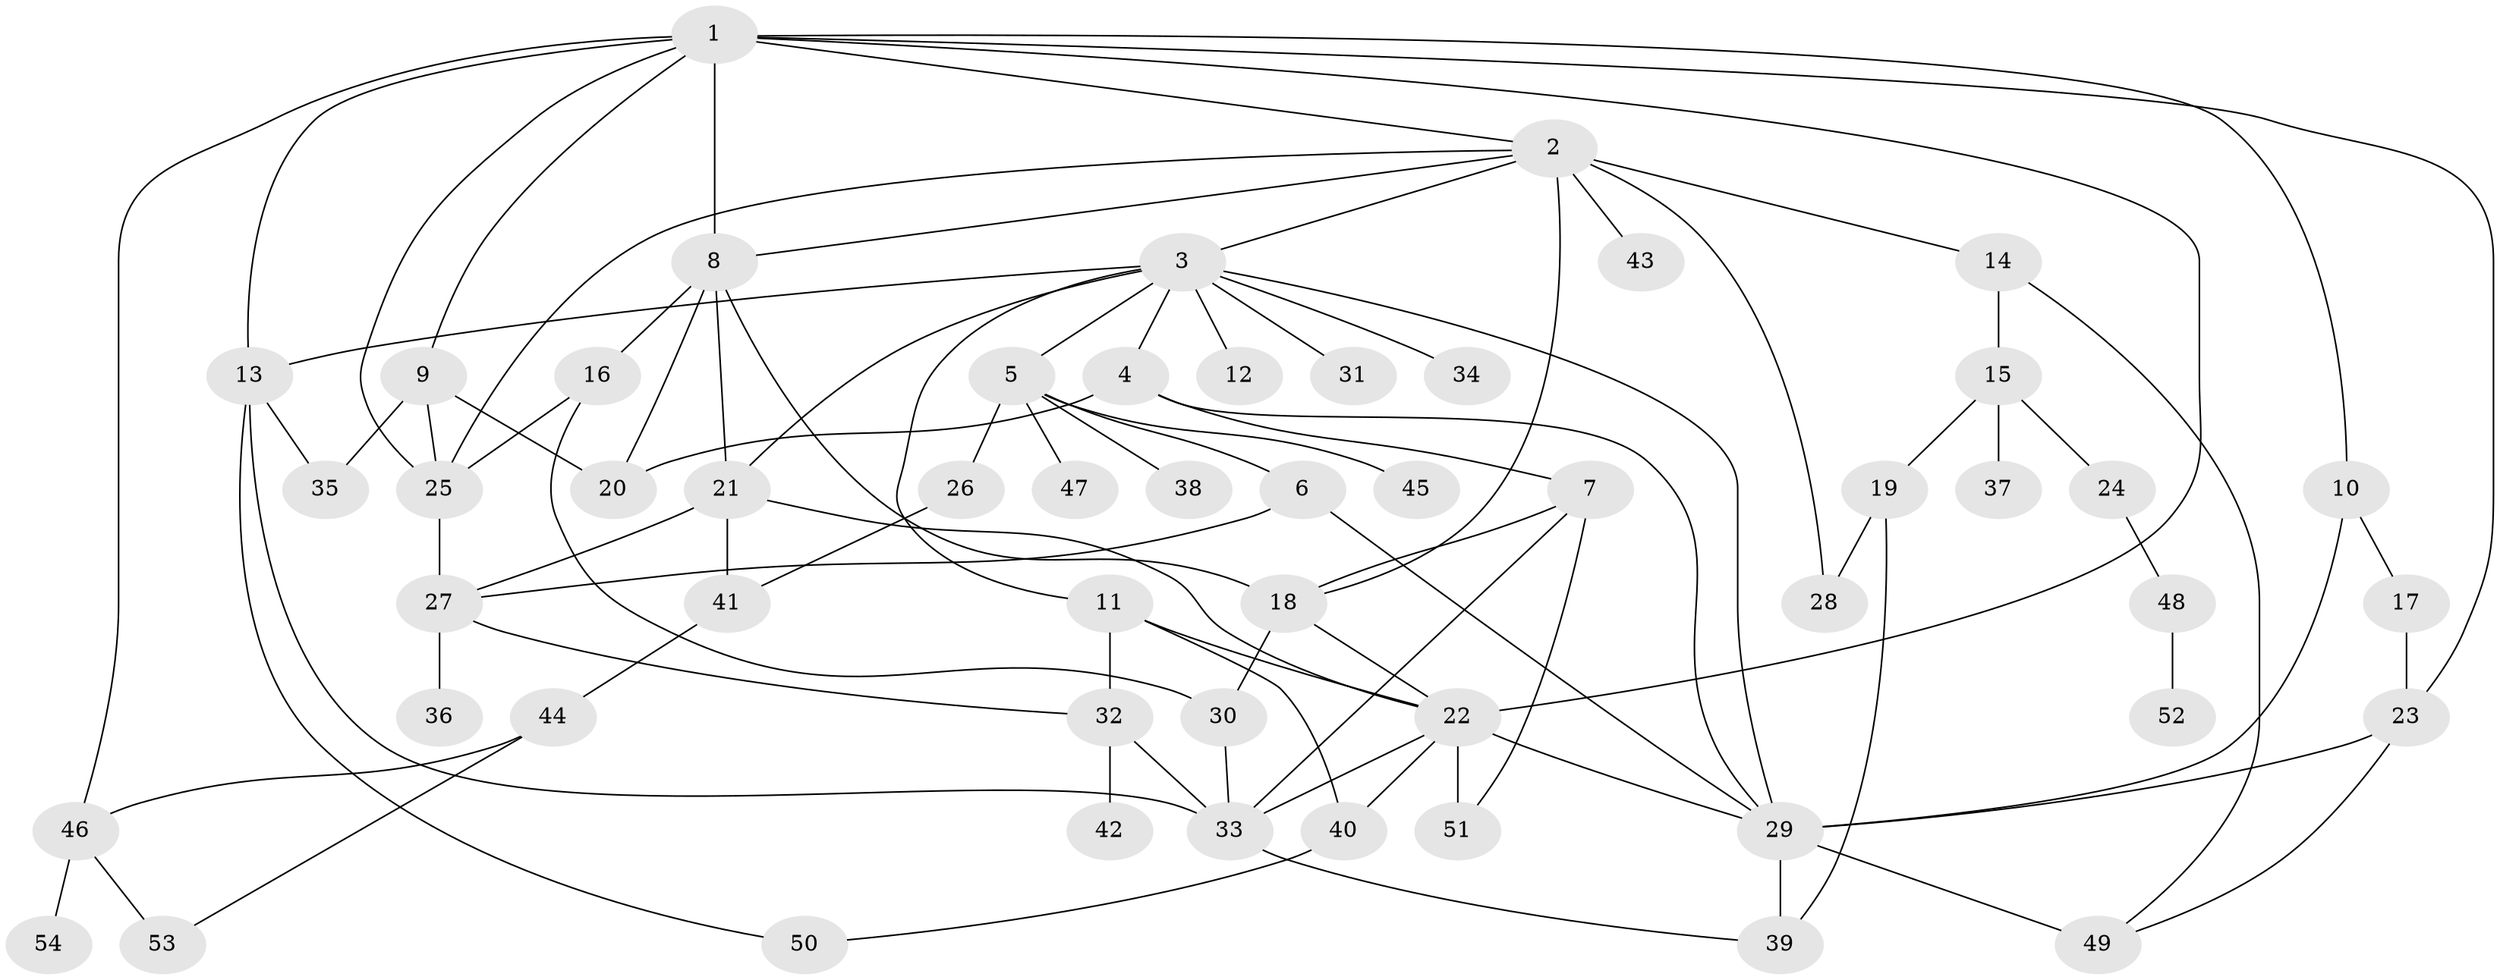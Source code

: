 // original degree distribution, {7: 0.018518518518518517, 5: 0.12962962962962962, 11: 0.009259259259259259, 3: 0.21296296296296297, 4: 0.09259259259259259, 6: 0.027777777777777776, 1: 0.2222222222222222, 2: 0.28703703703703703}
// Generated by graph-tools (version 1.1) at 2025/34/03/09/25 02:34:18]
// undirected, 54 vertices, 92 edges
graph export_dot {
graph [start="1"]
  node [color=gray90,style=filled];
  1;
  2;
  3;
  4;
  5;
  6;
  7;
  8;
  9;
  10;
  11;
  12;
  13;
  14;
  15;
  16;
  17;
  18;
  19;
  20;
  21;
  22;
  23;
  24;
  25;
  26;
  27;
  28;
  29;
  30;
  31;
  32;
  33;
  34;
  35;
  36;
  37;
  38;
  39;
  40;
  41;
  42;
  43;
  44;
  45;
  46;
  47;
  48;
  49;
  50;
  51;
  52;
  53;
  54;
  1 -- 2 [weight=2.0];
  1 -- 8 [weight=1.0];
  1 -- 9 [weight=2.0];
  1 -- 10 [weight=1.0];
  1 -- 13 [weight=1.0];
  1 -- 22 [weight=1.0];
  1 -- 23 [weight=1.0];
  1 -- 25 [weight=1.0];
  1 -- 46 [weight=1.0];
  2 -- 3 [weight=1.0];
  2 -- 8 [weight=1.0];
  2 -- 14 [weight=1.0];
  2 -- 18 [weight=1.0];
  2 -- 25 [weight=1.0];
  2 -- 28 [weight=3.0];
  2 -- 43 [weight=1.0];
  3 -- 4 [weight=1.0];
  3 -- 5 [weight=1.0];
  3 -- 11 [weight=1.0];
  3 -- 12 [weight=1.0];
  3 -- 13 [weight=1.0];
  3 -- 21 [weight=1.0];
  3 -- 29 [weight=1.0];
  3 -- 31 [weight=1.0];
  3 -- 34 [weight=1.0];
  4 -- 7 [weight=1.0];
  4 -- 20 [weight=1.0];
  4 -- 29 [weight=1.0];
  5 -- 6 [weight=1.0];
  5 -- 26 [weight=1.0];
  5 -- 38 [weight=1.0];
  5 -- 45 [weight=1.0];
  5 -- 47 [weight=1.0];
  6 -- 27 [weight=1.0];
  6 -- 29 [weight=1.0];
  7 -- 18 [weight=1.0];
  7 -- 33 [weight=3.0];
  7 -- 51 [weight=1.0];
  8 -- 16 [weight=1.0];
  8 -- 18 [weight=1.0];
  8 -- 20 [weight=2.0];
  8 -- 21 [weight=1.0];
  9 -- 20 [weight=1.0];
  9 -- 25 [weight=1.0];
  9 -- 35 [weight=2.0];
  10 -- 17 [weight=1.0];
  10 -- 29 [weight=1.0];
  11 -- 22 [weight=2.0];
  11 -- 32 [weight=1.0];
  11 -- 40 [weight=1.0];
  13 -- 33 [weight=1.0];
  13 -- 35 [weight=1.0];
  13 -- 50 [weight=1.0];
  14 -- 15 [weight=1.0];
  14 -- 49 [weight=1.0];
  15 -- 19 [weight=1.0];
  15 -- 24 [weight=1.0];
  15 -- 37 [weight=1.0];
  16 -- 25 [weight=1.0];
  16 -- 30 [weight=1.0];
  17 -- 23 [weight=1.0];
  18 -- 22 [weight=1.0];
  18 -- 30 [weight=2.0];
  19 -- 28 [weight=1.0];
  19 -- 39 [weight=1.0];
  21 -- 22 [weight=1.0];
  21 -- 27 [weight=1.0];
  21 -- 41 [weight=1.0];
  22 -- 29 [weight=1.0];
  22 -- 33 [weight=1.0];
  22 -- 40 [weight=1.0];
  22 -- 51 [weight=3.0];
  23 -- 29 [weight=1.0];
  23 -- 49 [weight=1.0];
  24 -- 48 [weight=1.0];
  25 -- 27 [weight=2.0];
  26 -- 41 [weight=1.0];
  27 -- 32 [weight=1.0];
  27 -- 36 [weight=3.0];
  29 -- 39 [weight=1.0];
  29 -- 49 [weight=2.0];
  30 -- 33 [weight=1.0];
  32 -- 33 [weight=1.0];
  32 -- 42 [weight=1.0];
  33 -- 39 [weight=1.0];
  40 -- 50 [weight=1.0];
  41 -- 44 [weight=1.0];
  44 -- 46 [weight=1.0];
  44 -- 53 [weight=1.0];
  46 -- 53 [weight=1.0];
  46 -- 54 [weight=1.0];
  48 -- 52 [weight=1.0];
}
